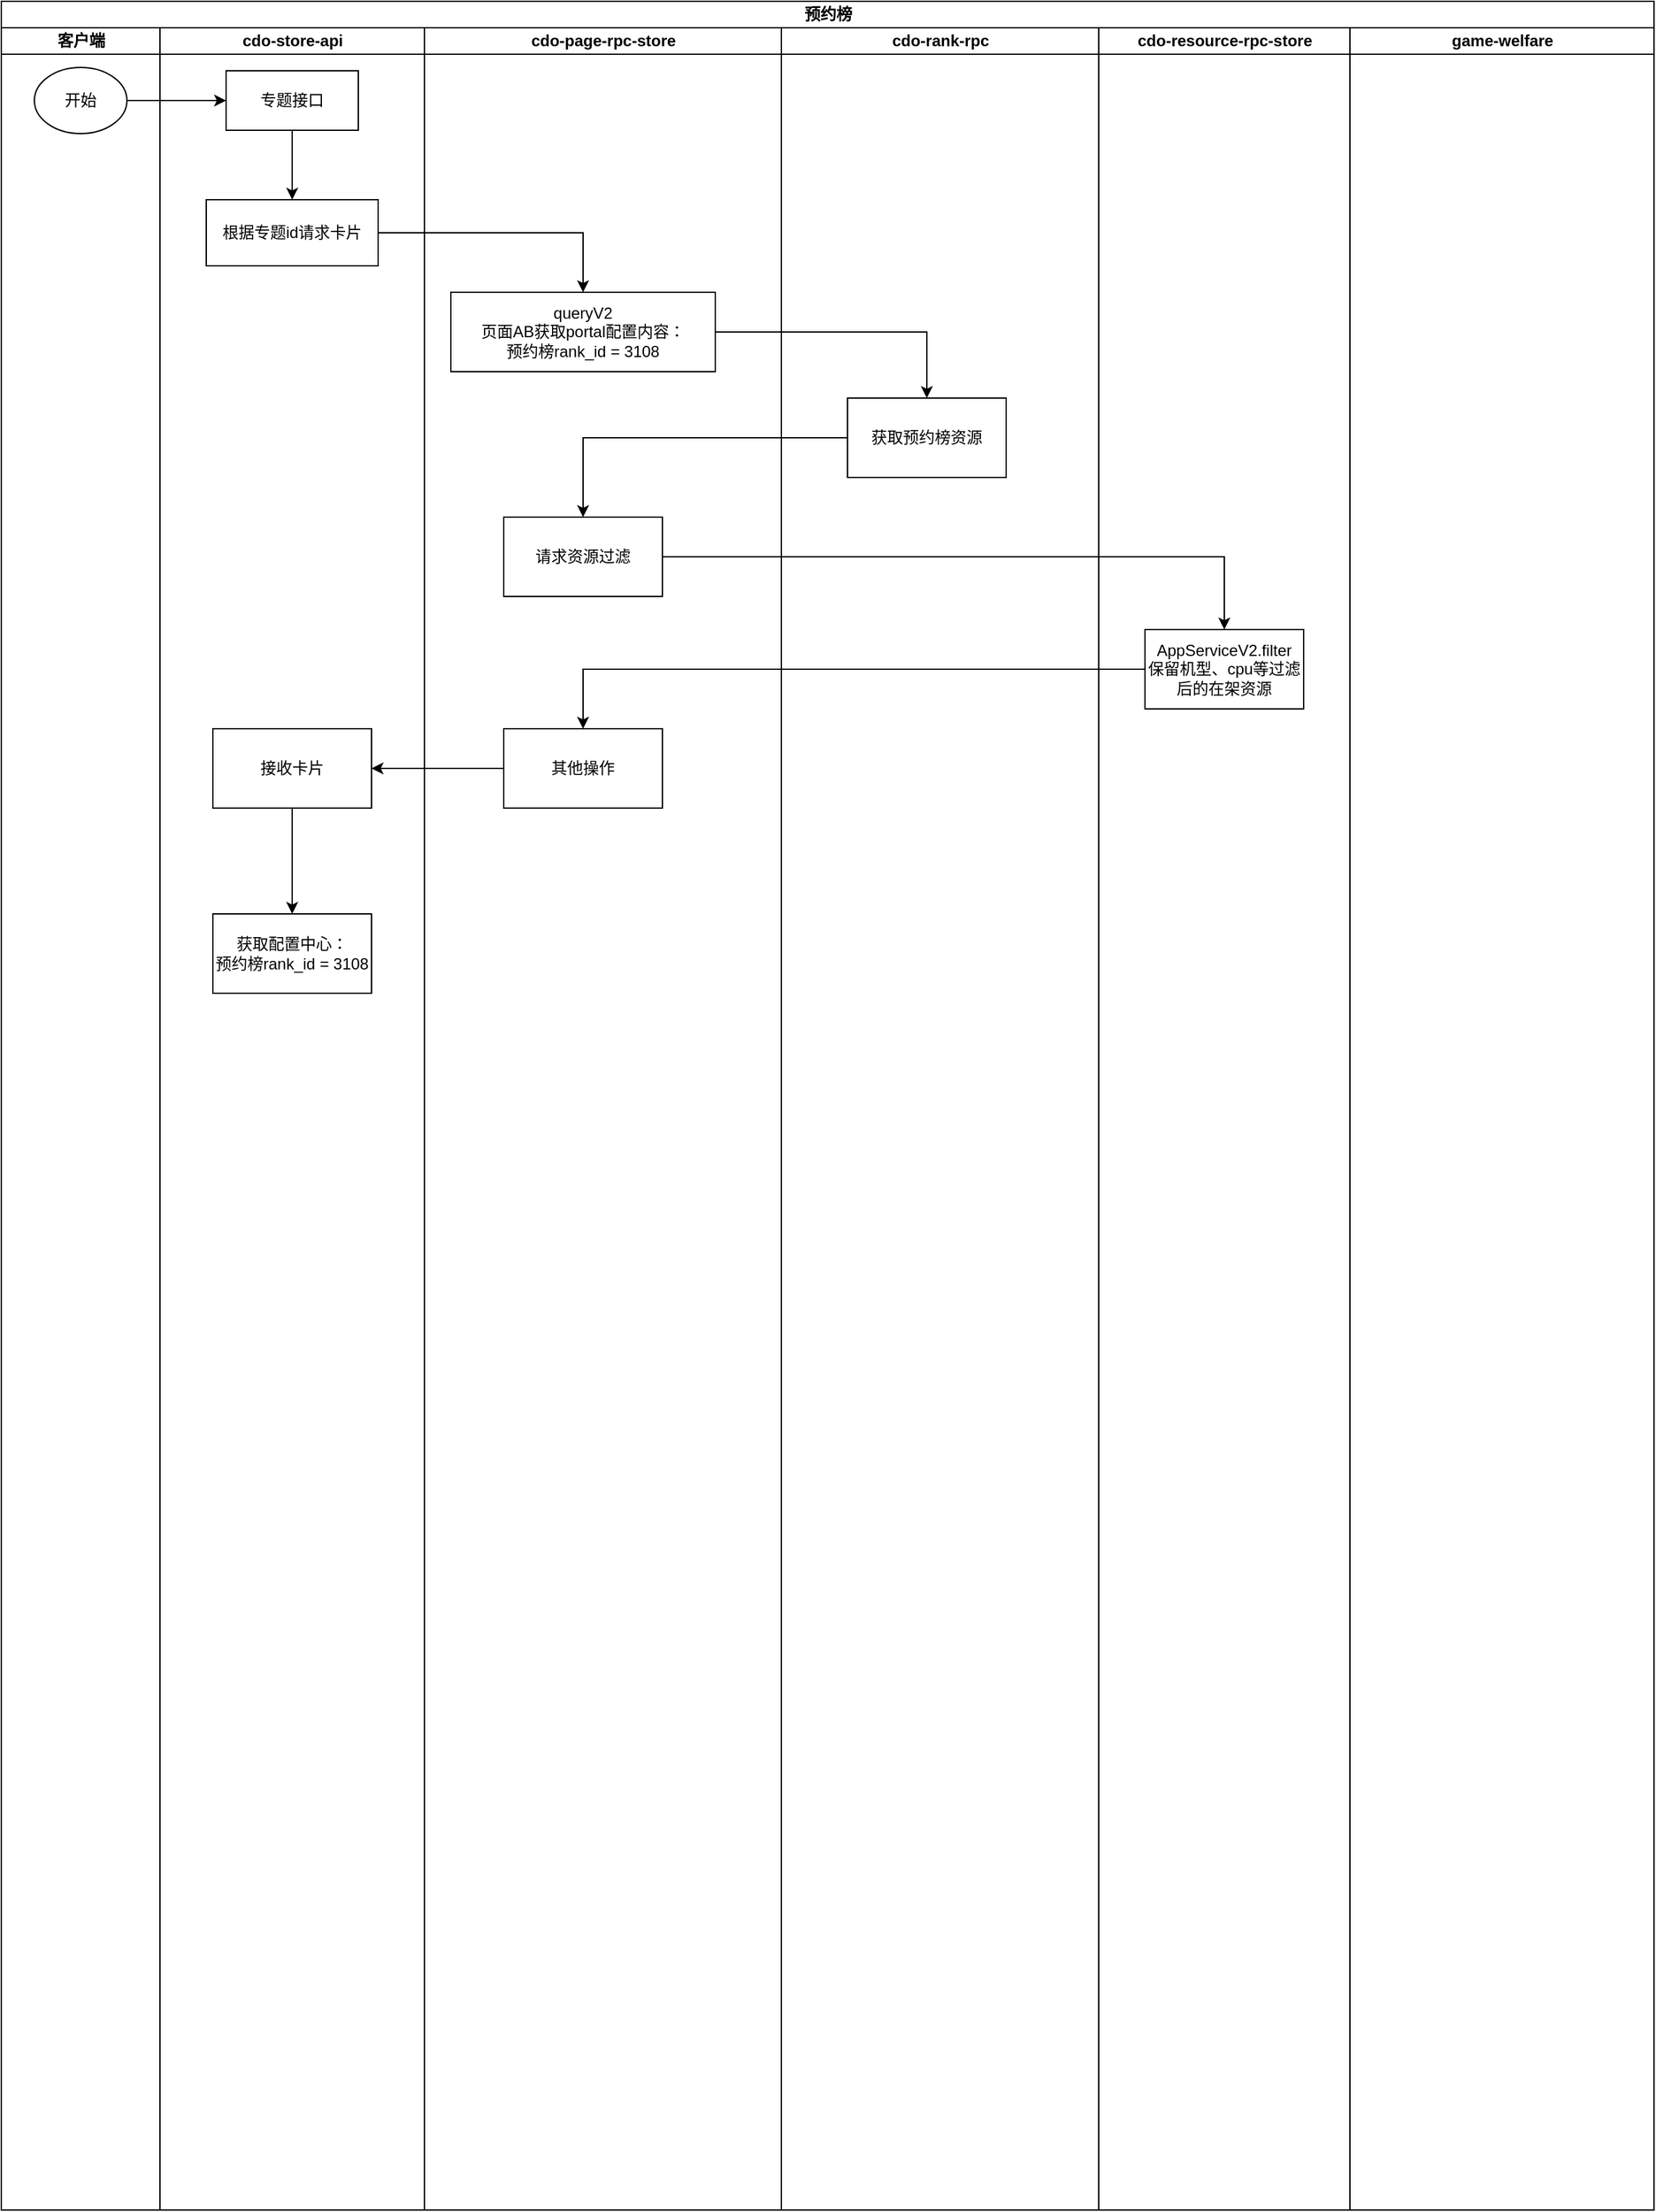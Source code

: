 <mxfile version="24.3.1" type="github">
  <diagram name="第 1 页" id="S-5s4yw2gBzfNdzOF_SS">
    <mxGraphModel dx="1615" dy="834" grid="1" gridSize="10" guides="1" tooltips="1" connect="1" arrows="1" fold="1" page="1" pageScale="1" pageWidth="827" pageHeight="1169" math="0" shadow="0">
      <root>
        <mxCell id="0" />
        <mxCell id="1" parent="0" />
        <mxCell id="6m1_PlZxY0XMyKxD8_Q--10" value="预约榜" style="swimlane;childLayout=stackLayout;resizeParent=1;resizeParentMax=0;startSize=20;html=1;" vertex="1" parent="1">
          <mxGeometry x="90" y="50" width="1250" height="1670" as="geometry" />
        </mxCell>
        <mxCell id="6m1_PlZxY0XMyKxD8_Q--11" value="客户端" style="swimlane;startSize=20;html=1;" vertex="1" parent="6m1_PlZxY0XMyKxD8_Q--10">
          <mxGeometry y="20" width="120" height="1650" as="geometry" />
        </mxCell>
        <mxCell id="6m1_PlZxY0XMyKxD8_Q--17" value="开始" style="ellipse;whiteSpace=wrap;html=1;" vertex="1" parent="6m1_PlZxY0XMyKxD8_Q--11">
          <mxGeometry x="25" y="30" width="70" height="50" as="geometry" />
        </mxCell>
        <mxCell id="6m1_PlZxY0XMyKxD8_Q--12" value="cdo-store-api" style="swimlane;startSize=20;html=1;" vertex="1" parent="6m1_PlZxY0XMyKxD8_Q--10">
          <mxGeometry x="120" y="20" width="200" height="1650" as="geometry" />
        </mxCell>
        <mxCell id="6m1_PlZxY0XMyKxD8_Q--21" value="" style="edgeStyle=orthogonalEdgeStyle;rounded=0;orthogonalLoop=1;jettySize=auto;html=1;" edge="1" parent="6m1_PlZxY0XMyKxD8_Q--12" source="6m1_PlZxY0XMyKxD8_Q--18" target="6m1_PlZxY0XMyKxD8_Q--20">
          <mxGeometry relative="1" as="geometry" />
        </mxCell>
        <mxCell id="6m1_PlZxY0XMyKxD8_Q--18" value="专题接口" style="whiteSpace=wrap;html=1;" vertex="1" parent="6m1_PlZxY0XMyKxD8_Q--12">
          <mxGeometry x="50" y="32.5" width="100" height="45" as="geometry" />
        </mxCell>
        <mxCell id="6m1_PlZxY0XMyKxD8_Q--20" value="根据专题id请求卡片" style="whiteSpace=wrap;html=1;" vertex="1" parent="6m1_PlZxY0XMyKxD8_Q--12">
          <mxGeometry x="35" y="130" width="130" height="50" as="geometry" />
        </mxCell>
        <mxCell id="6m1_PlZxY0XMyKxD8_Q--43" value="" style="edgeStyle=orthogonalEdgeStyle;rounded=0;orthogonalLoop=1;jettySize=auto;html=1;" edge="1" parent="6m1_PlZxY0XMyKxD8_Q--12" source="6m1_PlZxY0XMyKxD8_Q--40" target="6m1_PlZxY0XMyKxD8_Q--42">
          <mxGeometry relative="1" as="geometry" />
        </mxCell>
        <mxCell id="6m1_PlZxY0XMyKxD8_Q--40" value="接收卡片" style="whiteSpace=wrap;html=1;" vertex="1" parent="6m1_PlZxY0XMyKxD8_Q--12">
          <mxGeometry x="40" y="530" width="120" height="60" as="geometry" />
        </mxCell>
        <mxCell id="6m1_PlZxY0XMyKxD8_Q--42" value="获取配置中心：&lt;br&gt;预约榜rank_id = 3108" style="whiteSpace=wrap;html=1;" vertex="1" parent="6m1_PlZxY0XMyKxD8_Q--12">
          <mxGeometry x="40" y="670" width="120" height="60" as="geometry" />
        </mxCell>
        <mxCell id="6m1_PlZxY0XMyKxD8_Q--13" value="cdo-page-rpc-store" style="swimlane;startSize=20;html=1;" vertex="1" parent="6m1_PlZxY0XMyKxD8_Q--10">
          <mxGeometry x="320" y="20" width="270" height="1650" as="geometry" />
        </mxCell>
        <mxCell id="6m1_PlZxY0XMyKxD8_Q--22" value="queryV2&lt;br&gt;页面AB获取portal配置内容：&lt;br&gt;预约榜rank_id = 3108" style="whiteSpace=wrap;html=1;" vertex="1" parent="6m1_PlZxY0XMyKxD8_Q--13">
          <mxGeometry x="20" y="200" width="200" height="60" as="geometry" />
        </mxCell>
        <mxCell id="6m1_PlZxY0XMyKxD8_Q--33" value="请求资源过滤" style="whiteSpace=wrap;html=1;" vertex="1" parent="6m1_PlZxY0XMyKxD8_Q--13">
          <mxGeometry x="60" y="370" width="120" height="60" as="geometry" />
        </mxCell>
        <mxCell id="6m1_PlZxY0XMyKxD8_Q--38" value="其他操作" style="whiteSpace=wrap;html=1;" vertex="1" parent="6m1_PlZxY0XMyKxD8_Q--13">
          <mxGeometry x="60" y="530" width="120" height="60" as="geometry" />
        </mxCell>
        <mxCell id="6m1_PlZxY0XMyKxD8_Q--28" value="cdo-rank-rpc" style="swimlane;startSize=20;html=1;" vertex="1" parent="6m1_PlZxY0XMyKxD8_Q--10">
          <mxGeometry x="590" y="20" width="240" height="1650" as="geometry" />
        </mxCell>
        <mxCell id="6m1_PlZxY0XMyKxD8_Q--29" value="获取预约榜资源" style="whiteSpace=wrap;html=1;" vertex="1" parent="6m1_PlZxY0XMyKxD8_Q--28">
          <mxGeometry x="50" y="280" width="120" height="60" as="geometry" />
        </mxCell>
        <mxCell id="6m1_PlZxY0XMyKxD8_Q--14" value="cdo-resource-rpc-store" style="swimlane;startSize=20;html=1;" vertex="1" parent="6m1_PlZxY0XMyKxD8_Q--10">
          <mxGeometry x="830" y="20" width="190" height="1650" as="geometry" />
        </mxCell>
        <mxCell id="6m1_PlZxY0XMyKxD8_Q--36" value="AppServiceV2.filter&lt;br&gt;保留机型、cpu等过滤后的在架资源" style="whiteSpace=wrap;html=1;" vertex="1" parent="6m1_PlZxY0XMyKxD8_Q--14">
          <mxGeometry x="35" y="455" width="120" height="60" as="geometry" />
        </mxCell>
        <mxCell id="6m1_PlZxY0XMyKxD8_Q--15" value="game-welfare" style="swimlane;startSize=20;html=1;" vertex="1" parent="6m1_PlZxY0XMyKxD8_Q--10">
          <mxGeometry x="1020" y="20" width="230" height="1650" as="geometry" />
        </mxCell>
        <mxCell id="6m1_PlZxY0XMyKxD8_Q--19" value="" style="edgeStyle=orthogonalEdgeStyle;rounded=0;orthogonalLoop=1;jettySize=auto;html=1;" edge="1" parent="6m1_PlZxY0XMyKxD8_Q--10" source="6m1_PlZxY0XMyKxD8_Q--17" target="6m1_PlZxY0XMyKxD8_Q--18">
          <mxGeometry relative="1" as="geometry" />
        </mxCell>
        <mxCell id="6m1_PlZxY0XMyKxD8_Q--23" value="" style="edgeStyle=orthogonalEdgeStyle;rounded=0;orthogonalLoop=1;jettySize=auto;html=1;" edge="1" parent="6m1_PlZxY0XMyKxD8_Q--10" source="6m1_PlZxY0XMyKxD8_Q--20" target="6m1_PlZxY0XMyKxD8_Q--22">
          <mxGeometry relative="1" as="geometry" />
        </mxCell>
        <mxCell id="6m1_PlZxY0XMyKxD8_Q--30" value="" style="edgeStyle=orthogonalEdgeStyle;rounded=0;orthogonalLoop=1;jettySize=auto;html=1;" edge="1" parent="6m1_PlZxY0XMyKxD8_Q--10" source="6m1_PlZxY0XMyKxD8_Q--22" target="6m1_PlZxY0XMyKxD8_Q--29">
          <mxGeometry relative="1" as="geometry" />
        </mxCell>
        <mxCell id="6m1_PlZxY0XMyKxD8_Q--35" style="edgeStyle=orthogonalEdgeStyle;rounded=0;orthogonalLoop=1;jettySize=auto;html=1;entryX=0.5;entryY=0;entryDx=0;entryDy=0;" edge="1" parent="6m1_PlZxY0XMyKxD8_Q--10" source="6m1_PlZxY0XMyKxD8_Q--29" target="6m1_PlZxY0XMyKxD8_Q--33">
          <mxGeometry relative="1" as="geometry" />
        </mxCell>
        <mxCell id="6m1_PlZxY0XMyKxD8_Q--37" value="" style="edgeStyle=orthogonalEdgeStyle;rounded=0;orthogonalLoop=1;jettySize=auto;html=1;" edge="1" parent="6m1_PlZxY0XMyKxD8_Q--10" source="6m1_PlZxY0XMyKxD8_Q--33" target="6m1_PlZxY0XMyKxD8_Q--36">
          <mxGeometry relative="1" as="geometry" />
        </mxCell>
        <mxCell id="6m1_PlZxY0XMyKxD8_Q--39" value="" style="edgeStyle=orthogonalEdgeStyle;rounded=0;orthogonalLoop=1;jettySize=auto;html=1;" edge="1" parent="6m1_PlZxY0XMyKxD8_Q--10" source="6m1_PlZxY0XMyKxD8_Q--36" target="6m1_PlZxY0XMyKxD8_Q--38">
          <mxGeometry relative="1" as="geometry" />
        </mxCell>
        <mxCell id="6m1_PlZxY0XMyKxD8_Q--41" value="" style="edgeStyle=orthogonalEdgeStyle;rounded=0;orthogonalLoop=1;jettySize=auto;html=1;" edge="1" parent="6m1_PlZxY0XMyKxD8_Q--10" source="6m1_PlZxY0XMyKxD8_Q--38" target="6m1_PlZxY0XMyKxD8_Q--40">
          <mxGeometry relative="1" as="geometry" />
        </mxCell>
      </root>
    </mxGraphModel>
  </diagram>
</mxfile>
